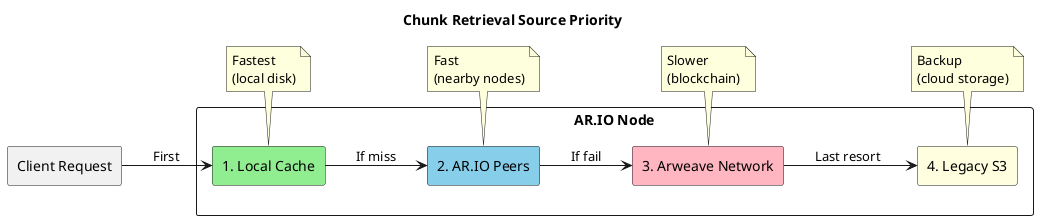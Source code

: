 @startuml
skinparam backgroundColor white

title Chunk Retrieval Source Priority

left to right direction

rectangle "Client Request" as CR

rectangle "AR.IO Node" {
  rectangle "1. Local Cache" as LC #90EE90
  rectangle "2. AR.IO Peers" as AP #87CEEB
  rectangle "3. Arweave Network" as AN #FFB6C1
  rectangle "4. Legacy S3" as S3 #FFFFE0
}

CR --> LC: First
LC --> AP: If miss
AP --> AN: If fail
AN --> S3: Last resort

note bottom of LC: Fastest\n(local disk)
note bottom of AP: Fast\n(nearby nodes)
note bottom of AN: Slower\n(blockchain)
note bottom of S3: Backup\n(cloud storage)

@enduml